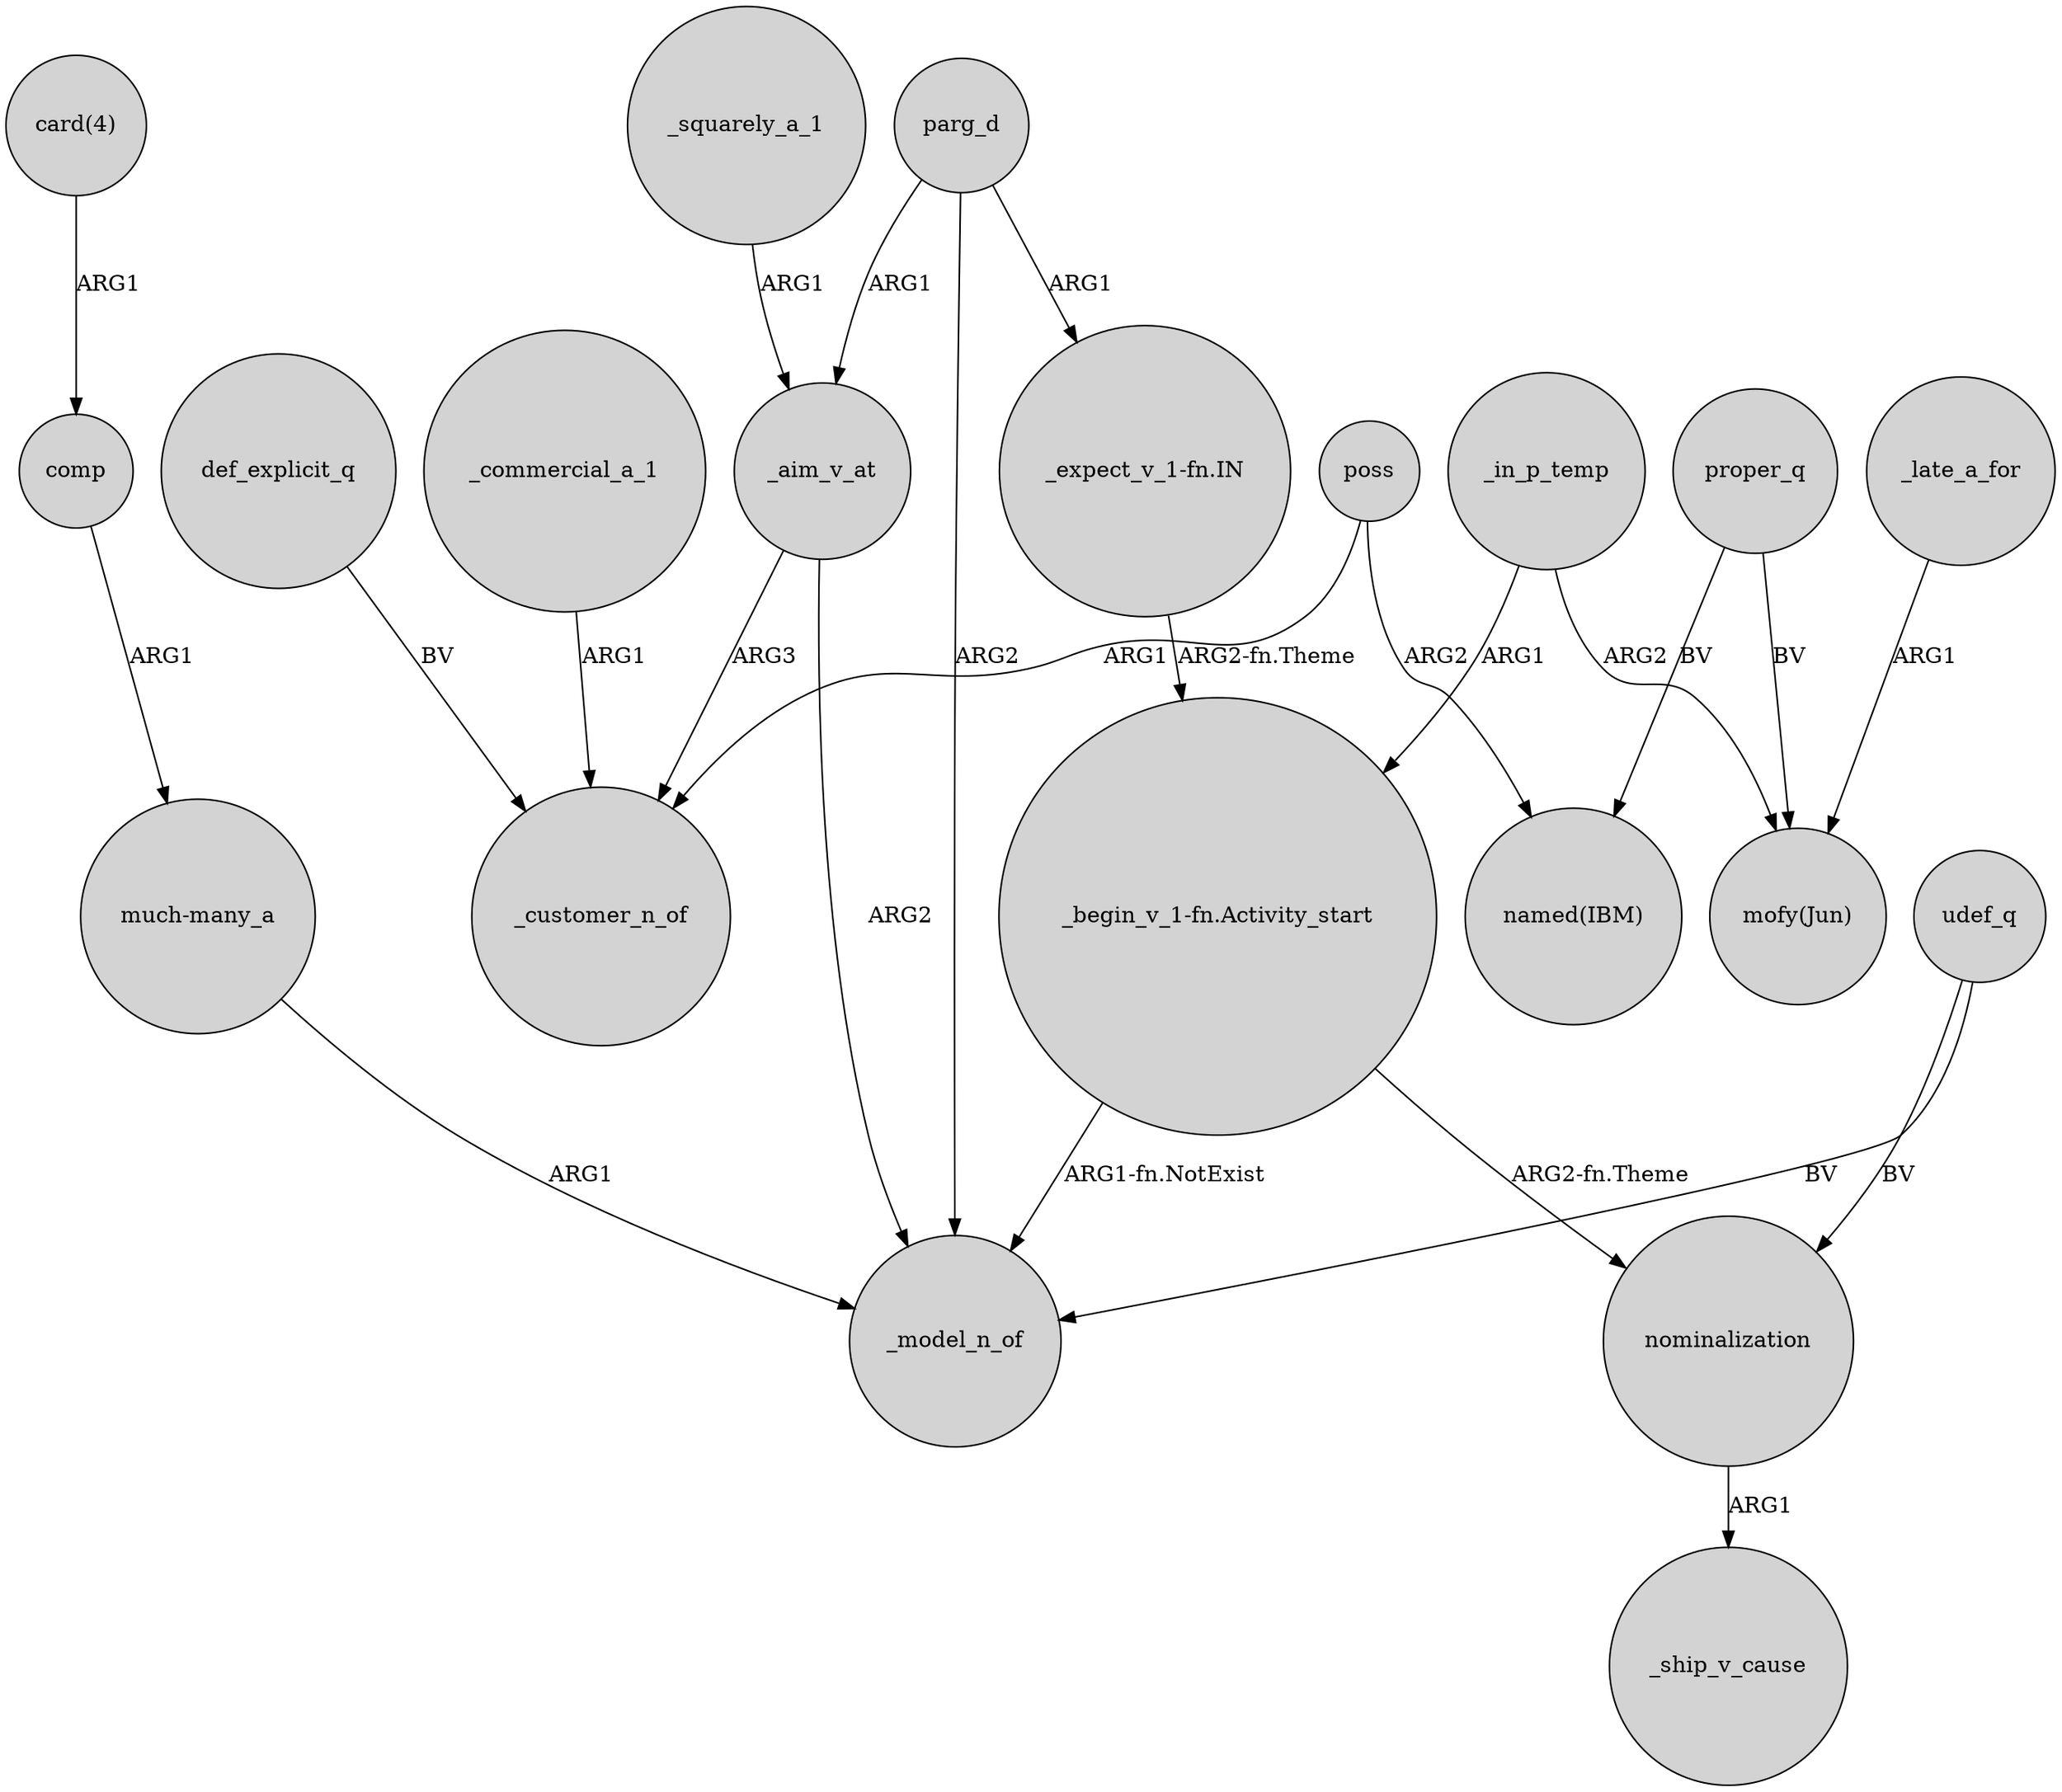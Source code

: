 digraph {
	node [shape=circle style=filled]
	"_expect_v_1-fn.IN" -> "_begin_v_1-fn.Activity_start" [label="ARG2-fn.Theme"]
	parg_d -> _aim_v_at [label=ARG1]
	def_explicit_q -> _customer_n_of [label=BV]
	proper_q -> "mofy(Jun)" [label=BV]
	_aim_v_at -> _customer_n_of [label=ARG3]
	proper_q -> "named(IBM)" [label=BV]
	_squarely_a_1 -> _aim_v_at [label=ARG1]
	_commercial_a_1 -> _customer_n_of [label=ARG1]
	"much-many_a" -> _model_n_of [label=ARG1]
	_late_a_for -> "mofy(Jun)" [label=ARG1]
	"_begin_v_1-fn.Activity_start" -> _model_n_of [label="ARG1-fn.NotExist"]
	parg_d -> _model_n_of [label=ARG2]
	comp -> "much-many_a" [label=ARG1]
	poss -> _customer_n_of [label=ARG1]
	parg_d -> "_expect_v_1-fn.IN" [label=ARG1]
	udef_q -> nominalization [label=BV]
	_in_p_temp -> "mofy(Jun)" [label=ARG2]
	_in_p_temp -> "_begin_v_1-fn.Activity_start" [label=ARG1]
	poss -> "named(IBM)" [label=ARG2]
	"_begin_v_1-fn.Activity_start" -> nominalization [label="ARG2-fn.Theme"]
	nominalization -> _ship_v_cause [label=ARG1]
	udef_q -> _model_n_of [label=BV]
	"card(4)" -> comp [label=ARG1]
	_aim_v_at -> _model_n_of [label=ARG2]
}
